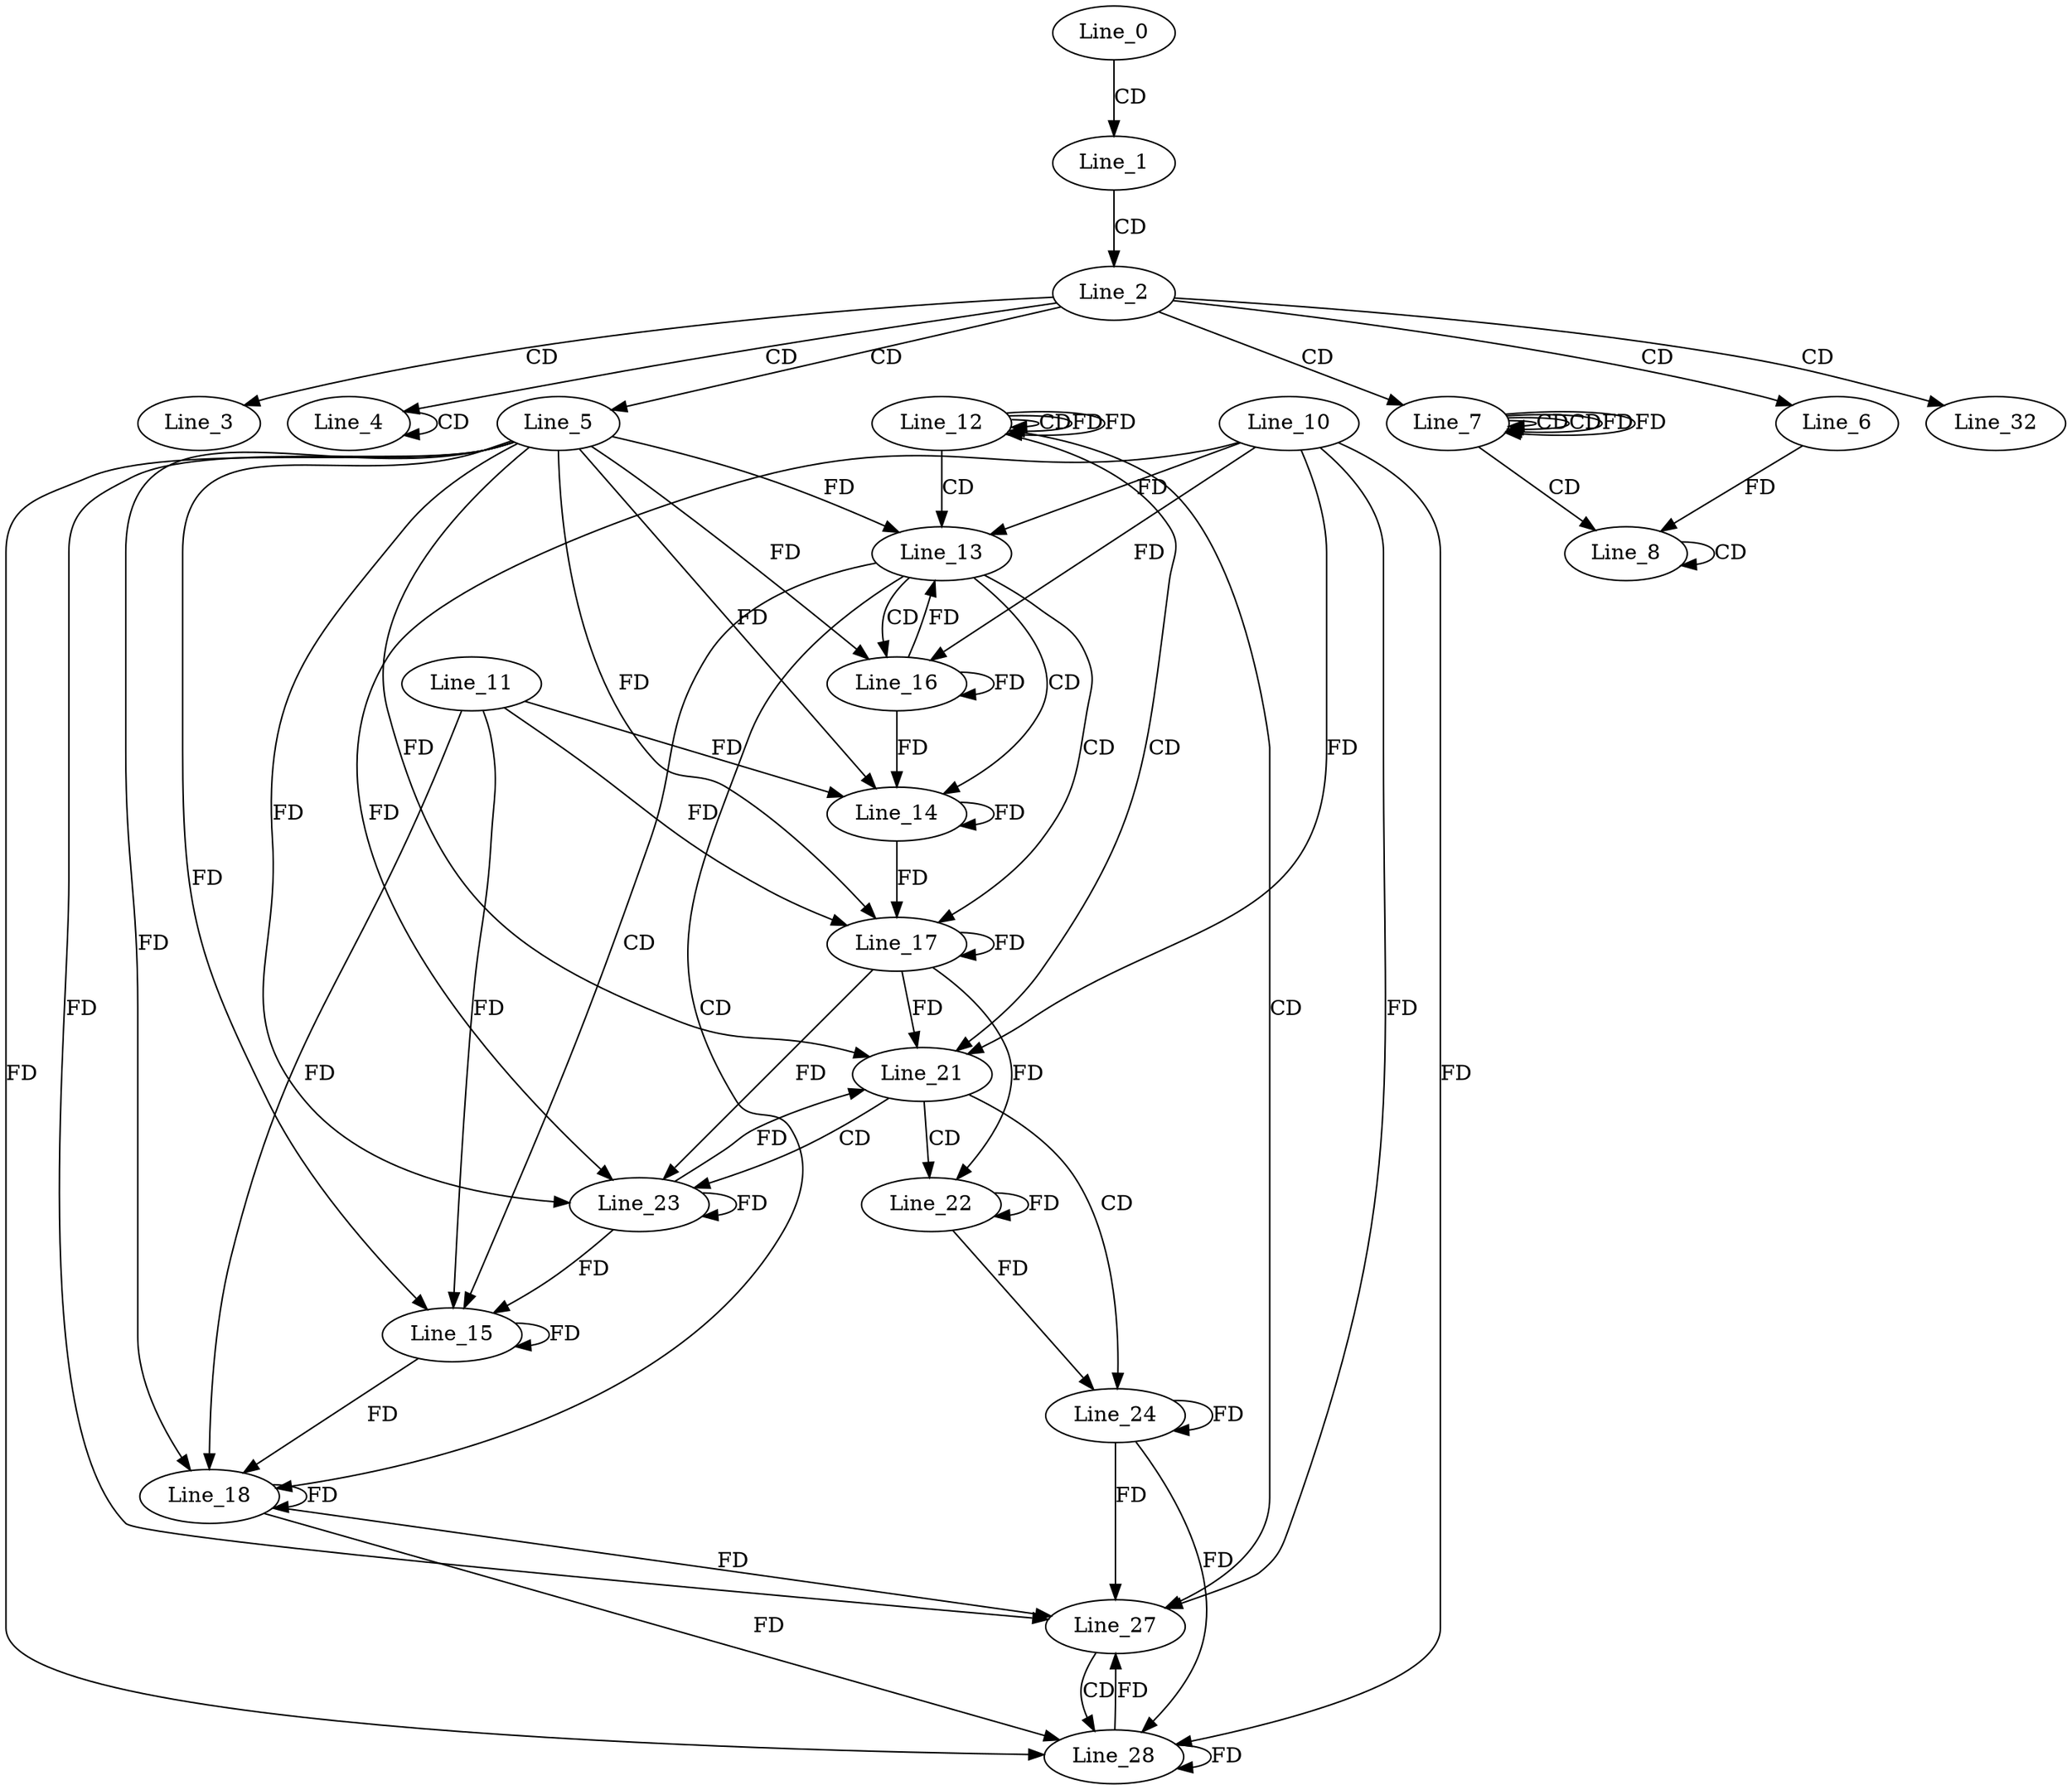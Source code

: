 digraph G {
  Line_0;
  Line_1;
  Line_2;
  Line_3;
  Line_4;
  Line_4;
  Line_5;
  Line_6;
  Line_7;
  Line_7;
  Line_7;
  Line_8;
  Line_8;
  Line_8;
  Line_12;
  Line_12;
  Line_12;
  Line_13;
  Line_10;
  Line_14;
  Line_11;
  Line_15;
  Line_16;
  Line_17;
  Line_18;
  Line_21;
  Line_22;
  Line_23;
  Line_24;
  Line_27;
  Line_28;
  Line_32;
  Line_0 -> Line_1 [ label="CD" ];
  Line_1 -> Line_2 [ label="CD" ];
  Line_2 -> Line_3 [ label="CD" ];
  Line_2 -> Line_4 [ label="CD" ];
  Line_4 -> Line_4 [ label="CD" ];
  Line_2 -> Line_5 [ label="CD" ];
  Line_2 -> Line_6 [ label="CD" ];
  Line_2 -> Line_7 [ label="CD" ];
  Line_7 -> Line_7 [ label="CD" ];
  Line_7 -> Line_7 [ label="CD" ];
  Line_7 -> Line_7 [ label="FD" ];
  Line_7 -> Line_8 [ label="CD" ];
  Line_8 -> Line_8 [ label="CD" ];
  Line_6 -> Line_8 [ label="FD" ];
  Line_12 -> Line_12 [ label="CD" ];
  Line_12 -> Line_12 [ label="FD" ];
  Line_12 -> Line_13 [ label="CD" ];
  Line_5 -> Line_13 [ label="FD" ];
  Line_10 -> Line_13 [ label="FD" ];
  Line_13 -> Line_14 [ label="CD" ];
  Line_14 -> Line_14 [ label="FD" ];
  Line_11 -> Line_14 [ label="FD" ];
  Line_5 -> Line_14 [ label="FD" ];
  Line_13 -> Line_15 [ label="CD" ];
  Line_15 -> Line_15 [ label="FD" ];
  Line_11 -> Line_15 [ label="FD" ];
  Line_5 -> Line_15 [ label="FD" ];
  Line_13 -> Line_16 [ label="CD" ];
  Line_16 -> Line_16 [ label="FD" ];
  Line_5 -> Line_16 [ label="FD" ];
  Line_10 -> Line_16 [ label="FD" ];
  Line_13 -> Line_17 [ label="CD" ];
  Line_17 -> Line_17 [ label="FD" ];
  Line_5 -> Line_17 [ label="FD" ];
  Line_14 -> Line_17 [ label="FD" ];
  Line_11 -> Line_17 [ label="FD" ];
  Line_13 -> Line_18 [ label="CD" ];
  Line_18 -> Line_18 [ label="FD" ];
  Line_5 -> Line_18 [ label="FD" ];
  Line_15 -> Line_18 [ label="FD" ];
  Line_11 -> Line_18 [ label="FD" ];
  Line_12 -> Line_21 [ label="CD" ];
  Line_17 -> Line_21 [ label="FD" ];
  Line_5 -> Line_21 [ label="FD" ];
  Line_10 -> Line_21 [ label="FD" ];
  Line_21 -> Line_22 [ label="CD" ];
  Line_22 -> Line_22 [ label="FD" ];
  Line_17 -> Line_22 [ label="FD" ];
  Line_21 -> Line_23 [ label="CD" ];
  Line_17 -> Line_23 [ label="FD" ];
  Line_23 -> Line_23 [ label="FD" ];
  Line_5 -> Line_23 [ label="FD" ];
  Line_10 -> Line_23 [ label="FD" ];
  Line_21 -> Line_24 [ label="CD" ];
  Line_24 -> Line_24 [ label="FD" ];
  Line_22 -> Line_24 [ label="FD" ];
  Line_12 -> Line_27 [ label="CD" ];
  Line_18 -> Line_27 [ label="FD" ];
  Line_24 -> Line_27 [ label="FD" ];
  Line_5 -> Line_27 [ label="FD" ];
  Line_10 -> Line_27 [ label="FD" ];
  Line_27 -> Line_28 [ label="CD" ];
  Line_18 -> Line_28 [ label="FD" ];
  Line_24 -> Line_28 [ label="FD" ];
  Line_28 -> Line_28 [ label="FD" ];
  Line_5 -> Line_28 [ label="FD" ];
  Line_10 -> Line_28 [ label="FD" ];
  Line_2 -> Line_32 [ label="CD" ];
  Line_7 -> Line_7 [ label="FD" ];
  Line_12 -> Line_12 [ label="FD" ];
  Line_16 -> Line_13 [ label="FD" ];
  Line_16 -> Line_14 [ label="FD" ];
  Line_23 -> Line_15 [ label="FD" ];
  Line_23 -> Line_21 [ label="FD" ];
  Line_28 -> Line_27 [ label="FD" ];
}
